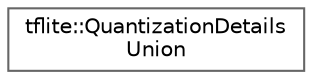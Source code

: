 digraph "Graphical Class Hierarchy"
{
 // LATEX_PDF_SIZE
  bgcolor="transparent";
  edge [fontname=Helvetica,fontsize=10,labelfontname=Helvetica,labelfontsize=10];
  node [fontname=Helvetica,fontsize=10,shape=box,height=0.2,width=0.4];
  rankdir="LR";
  Node0 [id="Node000000",label="tflite::QuantizationDetails\lUnion",height=0.2,width=0.4,color="grey40", fillcolor="white", style="filled",URL="$structtflite_1_1_quantization_details_union.html",tooltip=" "];
}
